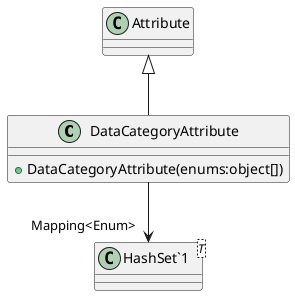 @startuml
class DataCategoryAttribute {
    + DataCategoryAttribute(enums:object[])
}
class "HashSet`1"<T> {
}
Attribute <|-- DataCategoryAttribute
DataCategoryAttribute --> "Mapping<Enum>" "HashSet`1"
@enduml
